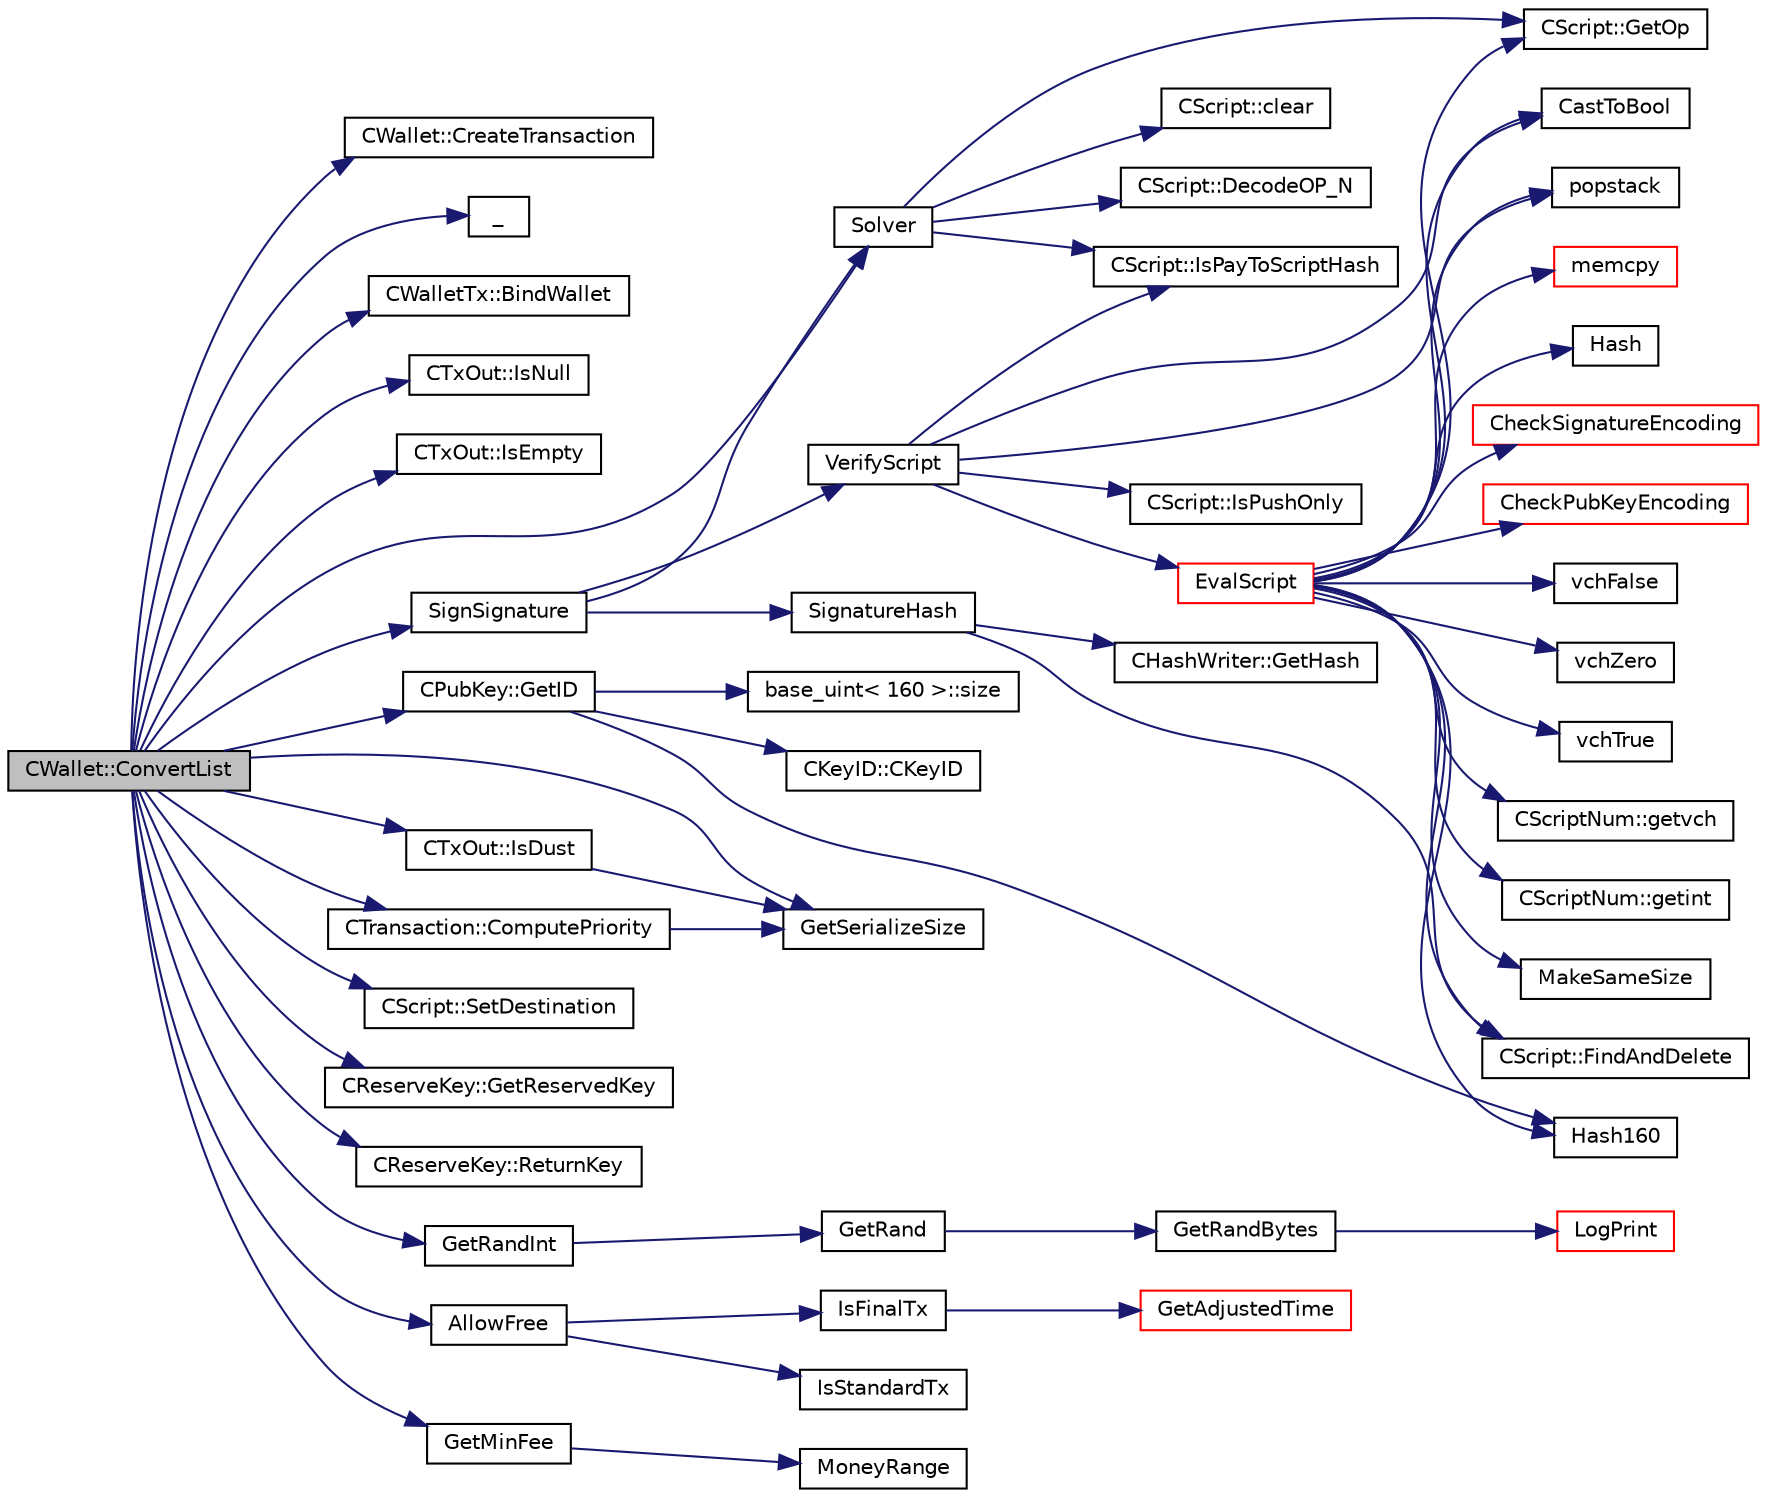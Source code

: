 digraph "CWallet::ConvertList"
{
  edge [fontname="Helvetica",fontsize="10",labelfontname="Helvetica",labelfontsize="10"];
  node [fontname="Helvetica",fontsize="10",shape=record];
  rankdir="LR";
  Node590 [label="CWallet::ConvertList",height=0.2,width=0.4,color="black", fillcolor="grey75", style="filled", fontcolor="black"];
  Node590 -> Node591 [color="midnightblue",fontsize="10",style="solid",fontname="Helvetica"];
  Node591 [label="CWallet::CreateTransaction",height=0.2,width=0.4,color="black", fillcolor="white", style="filled",URL="$d2/de5/class_c_wallet.html#ad4f28aa4693c0d77a902b3b18de73d32"];
  Node590 -> Node592 [color="midnightblue",fontsize="10",style="solid",fontname="Helvetica"];
  Node592 [label="_",height=0.2,width=0.4,color="black", fillcolor="white", style="filled",URL="$d9/d6d/ui__interface_8h.html#aad133bb6103b53cebf03fd01e2f11ba1",tooltip="Translation function: Call Translate signal on UI interface, which returns a boost::optional result..."];
  Node590 -> Node593 [color="midnightblue",fontsize="10",style="solid",fontname="Helvetica"];
  Node593 [label="CWalletTx::BindWallet",height=0.2,width=0.4,color="black", fillcolor="white", style="filled",URL="$d6/d53/class_c_wallet_tx.html#ab0ee7347584bff886dc24b9f63ff023c"];
  Node590 -> Node594 [color="midnightblue",fontsize="10",style="solid",fontname="Helvetica"];
  Node594 [label="CTxOut::IsNull",height=0.2,width=0.4,color="black", fillcolor="white", style="filled",URL="$d2/db7/class_c_tx_out.html#ab92a3c4c95c643f7b3ffd3ffa7cd7055"];
  Node590 -> Node595 [color="midnightblue",fontsize="10",style="solid",fontname="Helvetica"];
  Node595 [label="CTxOut::IsEmpty",height=0.2,width=0.4,color="black", fillcolor="white", style="filled",URL="$d2/db7/class_c_tx_out.html#ae5eab8e2d01f678135b8891645db6b78"];
  Node590 -> Node596 [color="midnightblue",fontsize="10",style="solid",fontname="Helvetica"];
  Node596 [label="Solver",height=0.2,width=0.4,color="black", fillcolor="white", style="filled",URL="$dd/d0f/script_8cpp.html#a6ee6be50bff44464e905680c6fcee6dc"];
  Node596 -> Node597 [color="midnightblue",fontsize="10",style="solid",fontname="Helvetica"];
  Node597 [label="CScript::IsPayToScriptHash",height=0.2,width=0.4,color="black", fillcolor="white", style="filled",URL="$d9/d4b/class_c_script.html#a0c3729c606d318923dc06f95d85a0971"];
  Node596 -> Node598 [color="midnightblue",fontsize="10",style="solid",fontname="Helvetica"];
  Node598 [label="CScript::clear",height=0.2,width=0.4,color="black", fillcolor="white", style="filled",URL="$d9/d4b/class_c_script.html#a7b2baf842621f07c4939408acf63377c"];
  Node596 -> Node599 [color="midnightblue",fontsize="10",style="solid",fontname="Helvetica"];
  Node599 [label="CScript::GetOp",height=0.2,width=0.4,color="black", fillcolor="white", style="filled",URL="$d9/d4b/class_c_script.html#a94635ed93d8d244ec3acfa83f9ecfe5f"];
  Node596 -> Node600 [color="midnightblue",fontsize="10",style="solid",fontname="Helvetica"];
  Node600 [label="CScript::DecodeOP_N",height=0.2,width=0.4,color="black", fillcolor="white", style="filled",URL="$d9/d4b/class_c_script.html#a7f975fca06b3e9a17da8ba23c7647e2e"];
  Node590 -> Node601 [color="midnightblue",fontsize="10",style="solid",fontname="Helvetica"];
  Node601 [label="CTxOut::IsDust",height=0.2,width=0.4,color="black", fillcolor="white", style="filled",URL="$d2/db7/class_c_tx_out.html#aea509406c87cc1495fb1b1d832eff063"];
  Node601 -> Node602 [color="midnightblue",fontsize="10",style="solid",fontname="Helvetica"];
  Node602 [label="GetSerializeSize",height=0.2,width=0.4,color="black", fillcolor="white", style="filled",URL="$df/d9d/serialize_8h.html#a48239e478ae730373d1984fe304ca025"];
  Node590 -> Node603 [color="midnightblue",fontsize="10",style="solid",fontname="Helvetica"];
  Node603 [label="CScript::SetDestination",height=0.2,width=0.4,color="black", fillcolor="white", style="filled",URL="$d9/d4b/class_c_script.html#ad1b5a9077241aa06116040c4f1b7c31e"];
  Node590 -> Node604 [color="midnightblue",fontsize="10",style="solid",fontname="Helvetica"];
  Node604 [label="CReserveKey::GetReservedKey",height=0.2,width=0.4,color="black", fillcolor="white", style="filled",URL="$d3/d65/class_c_reserve_key.html#ad198d2d7a54d315c60805ba1cb0caf7c"];
  Node590 -> Node605 [color="midnightblue",fontsize="10",style="solid",fontname="Helvetica"];
  Node605 [label="CPubKey::GetID",height=0.2,width=0.4,color="black", fillcolor="white", style="filled",URL="$da/d4e/class_c_pub_key.html#a2675f7e6f72eff68e7a5227289feb021"];
  Node605 -> Node606 [color="midnightblue",fontsize="10",style="solid",fontname="Helvetica"];
  Node606 [label="CKeyID::CKeyID",height=0.2,width=0.4,color="black", fillcolor="white", style="filled",URL="$dd/d88/class_c_key_i_d.html#a01dbd3c37820a2ffe89d106c6a7cf53d"];
  Node605 -> Node607 [color="midnightblue",fontsize="10",style="solid",fontname="Helvetica"];
  Node607 [label="Hash160",height=0.2,width=0.4,color="black", fillcolor="white", style="filled",URL="$db/dfb/hash_8h.html#a4490f70ddae16e9e48460a0416a48a6b"];
  Node605 -> Node608 [color="midnightblue",fontsize="10",style="solid",fontname="Helvetica"];
  Node608 [label="base_uint\< 160 \>::size",height=0.2,width=0.4,color="black", fillcolor="white", style="filled",URL="$da/df7/classbase__uint.html#a1f49b034e686269601ea89b0319b8004"];
  Node590 -> Node609 [color="midnightblue",fontsize="10",style="solid",fontname="Helvetica"];
  Node609 [label="CReserveKey::ReturnKey",height=0.2,width=0.4,color="black", fillcolor="white", style="filled",URL="$d3/d65/class_c_reserve_key.html#af7b0a61f8c70c8146e42e82b4e227204"];
  Node590 -> Node610 [color="midnightblue",fontsize="10",style="solid",fontname="Helvetica"];
  Node610 [label="GetRandInt",height=0.2,width=0.4,color="black", fillcolor="white", style="filled",URL="$df/d2d/util_8cpp.html#a0e44e088732172da6662db2d5e37d4b2"];
  Node610 -> Node611 [color="midnightblue",fontsize="10",style="solid",fontname="Helvetica"];
  Node611 [label="GetRand",height=0.2,width=0.4,color="black", fillcolor="white", style="filled",URL="$df/d2d/util_8cpp.html#a27d9149d522b1fa87d84e5e9ca902aef"];
  Node611 -> Node612 [color="midnightblue",fontsize="10",style="solid",fontname="Helvetica"];
  Node612 [label="GetRandBytes",height=0.2,width=0.4,color="black", fillcolor="white", style="filled",URL="$df/d2d/util_8cpp.html#acf52c2aa8213c7b15e26594a2264ed8a"];
  Node612 -> Node613 [color="midnightblue",fontsize="10",style="solid",fontname="Helvetica"];
  Node613 [label="LogPrint",height=0.2,width=0.4,color="red", fillcolor="white", style="filled",URL="$d8/d3c/util_8h.html#aab1f837a2366f424bdc996fdf6352171"];
  Node590 -> Node624 [color="midnightblue",fontsize="10",style="solid",fontname="Helvetica"];
  Node624 [label="SignSignature",height=0.2,width=0.4,color="black", fillcolor="white", style="filled",URL="$dd/d0f/script_8cpp.html#afe79ac620f155184a8ddc4bb90081d2e"];
  Node624 -> Node625 [color="midnightblue",fontsize="10",style="solid",fontname="Helvetica"];
  Node625 [label="SignatureHash",height=0.2,width=0.4,color="black", fillcolor="white", style="filled",URL="$dd/d0f/script_8cpp.html#a4086161bb714485e7e3662d9b0ceed7d"];
  Node625 -> Node626 [color="midnightblue",fontsize="10",style="solid",fontname="Helvetica"];
  Node626 [label="CScript::FindAndDelete",height=0.2,width=0.4,color="black", fillcolor="white", style="filled",URL="$d9/d4b/class_c_script.html#aad6e9f84fe8aa2d27a979f1bc2732463"];
  Node625 -> Node627 [color="midnightblue",fontsize="10",style="solid",fontname="Helvetica"];
  Node627 [label="CHashWriter::GetHash",height=0.2,width=0.4,color="black", fillcolor="white", style="filled",URL="$d2/def/class_c_hash_writer.html#ae94a937211502eabf19477630090093a"];
  Node624 -> Node596 [color="midnightblue",fontsize="10",style="solid",fontname="Helvetica"];
  Node624 -> Node628 [color="midnightblue",fontsize="10",style="solid",fontname="Helvetica"];
  Node628 [label="VerifyScript",height=0.2,width=0.4,color="black", fillcolor="white", style="filled",URL="$dd/d0f/script_8cpp.html#a995f521b6ca4a8bfbd02d4cfe226feb6"];
  Node628 -> Node629 [color="midnightblue",fontsize="10",style="solid",fontname="Helvetica"];
  Node629 [label="EvalScript",height=0.2,width=0.4,color="red", fillcolor="white", style="filled",URL="$dd/d0f/script_8cpp.html#a06faacc17cea79366513c22361475a5a"];
  Node629 -> Node630 [color="midnightblue",fontsize="10",style="solid",fontname="Helvetica"];
  Node630 [label="vchFalse",height=0.2,width=0.4,color="black", fillcolor="white", style="filled",URL="$dd/d0f/script_8cpp.html#a6a72ce5c3d29330e70b69f5964aef752"];
  Node629 -> Node631 [color="midnightblue",fontsize="10",style="solid",fontname="Helvetica"];
  Node631 [label="vchZero",height=0.2,width=0.4,color="black", fillcolor="white", style="filled",URL="$dd/d0f/script_8cpp.html#a53582f03e92e860d973791d31b683cbe"];
  Node629 -> Node632 [color="midnightblue",fontsize="10",style="solid",fontname="Helvetica"];
  Node632 [label="vchTrue",height=0.2,width=0.4,color="black", fillcolor="white", style="filled",URL="$dd/d0f/script_8cpp.html#a498c11ff9400e1e200522482a60114b9"];
  Node629 -> Node599 [color="midnightblue",fontsize="10",style="solid",fontname="Helvetica"];
  Node629 -> Node633 [color="midnightblue",fontsize="10",style="solid",fontname="Helvetica"];
  Node633 [label="CScriptNum::getvch",height=0.2,width=0.4,color="black", fillcolor="white", style="filled",URL="$d8/d95/class_c_script_num.html#af1684eeaa754266aa5bd4fc5f14c6991"];
  Node629 -> Node634 [color="midnightblue",fontsize="10",style="solid",fontname="Helvetica"];
  Node634 [label="CastToBool",height=0.2,width=0.4,color="black", fillcolor="white", style="filled",URL="$dd/d0f/script_8cpp.html#a43bc2157638b796f2e3144963e00db34"];
  Node629 -> Node635 [color="midnightblue",fontsize="10",style="solid",fontname="Helvetica"];
  Node635 [label="popstack",height=0.2,width=0.4,color="black", fillcolor="white", style="filled",URL="$dd/d0f/script_8cpp.html#a8a6c5e60bc410bea032ace92ff6461ee"];
  Node629 -> Node636 [color="midnightblue",fontsize="10",style="solid",fontname="Helvetica"];
  Node636 [label="CScriptNum::getint",height=0.2,width=0.4,color="black", fillcolor="white", style="filled",URL="$d8/d95/class_c_script_num.html#ae205465ff5e3cfef3f2f6d29d3ee250d"];
  Node629 -> Node637 [color="midnightblue",fontsize="10",style="solid",fontname="Helvetica"];
  Node637 [label="MakeSameSize",height=0.2,width=0.4,color="black", fillcolor="white", style="filled",URL="$dd/d0f/script_8cpp.html#aaf7ccd43a5a96642e2eea2f42333ea72"];
  Node629 -> Node607 [color="midnightblue",fontsize="10",style="solid",fontname="Helvetica"];
  Node629 -> Node638 [color="midnightblue",fontsize="10",style="solid",fontname="Helvetica"];
  Node638 [label="memcpy",height=0.2,width=0.4,color="red", fillcolor="white", style="filled",URL="$d5/d9f/glibc__compat_8cpp.html#a0f46826ab0466591e136db24394923cf"];
  Node629 -> Node641 [color="midnightblue",fontsize="10",style="solid",fontname="Helvetica"];
  Node641 [label="Hash",height=0.2,width=0.4,color="black", fillcolor="white", style="filled",URL="$db/dfb/hash_8h.html#ab3f6c437460137530d86e09c2c102e99"];
  Node629 -> Node626 [color="midnightblue",fontsize="10",style="solid",fontname="Helvetica"];
  Node629 -> Node642 [color="midnightblue",fontsize="10",style="solid",fontname="Helvetica"];
  Node642 [label="CheckSignatureEncoding",height=0.2,width=0.4,color="red", fillcolor="white", style="filled",URL="$dd/d0f/script_8cpp.html#a12d14b6b219e70fe8e9a34cf6ea29c7c"];
  Node629 -> Node657 [color="midnightblue",fontsize="10",style="solid",fontname="Helvetica"];
  Node657 [label="CheckPubKeyEncoding",height=0.2,width=0.4,color="red", fillcolor="white", style="filled",URL="$dd/d0f/script_8cpp.html#aec208a0fbaa42e181985417445545e4d"];
  Node628 -> Node634 [color="midnightblue",fontsize="10",style="solid",fontname="Helvetica"];
  Node628 -> Node597 [color="midnightblue",fontsize="10",style="solid",fontname="Helvetica"];
  Node628 -> Node684 [color="midnightblue",fontsize="10",style="solid",fontname="Helvetica"];
  Node684 [label="CScript::IsPushOnly",height=0.2,width=0.4,color="black", fillcolor="white", style="filled",URL="$d9/d4b/class_c_script.html#a804771eeafb1039672515eabbc823274"];
  Node628 -> Node635 [color="midnightblue",fontsize="10",style="solid",fontname="Helvetica"];
  Node590 -> Node602 [color="midnightblue",fontsize="10",style="solid",fontname="Helvetica"];
  Node590 -> Node685 [color="midnightblue",fontsize="10",style="solid",fontname="Helvetica"];
  Node685 [label="CTransaction::ComputePriority",height=0.2,width=0.4,color="black", fillcolor="white", style="filled",URL="$df/d43/class_c_transaction.html#adccb264c374e4ad57e699947540256f8"];
  Node685 -> Node602 [color="midnightblue",fontsize="10",style="solid",fontname="Helvetica"];
  Node590 -> Node686 [color="midnightblue",fontsize="10",style="solid",fontname="Helvetica"];
  Node686 [label="AllowFree",height=0.2,width=0.4,color="black", fillcolor="white", style="filled",URL="$d4/dbf/main_8h.html#ae6c67bac023a01f1ae29b7f2f4505bba"];
  Node686 -> Node687 [color="midnightblue",fontsize="10",style="solid",fontname="Helvetica"];
  Node687 [label="IsStandardTx",height=0.2,width=0.4,color="black", fillcolor="white", style="filled",URL="$d4/dbf/main_8h.html#a74832d5d658916e73adb139fd60e2354",tooltip="Check for standard transaction types. "];
  Node686 -> Node688 [color="midnightblue",fontsize="10",style="solid",fontname="Helvetica"];
  Node688 [label="IsFinalTx",height=0.2,width=0.4,color="black", fillcolor="white", style="filled",URL="$d4/dbf/main_8h.html#aa7ca31ac11bff224c6b0ac27fccce7b5"];
  Node688 -> Node689 [color="midnightblue",fontsize="10",style="solid",fontname="Helvetica"];
  Node689 [label="GetAdjustedTime",height=0.2,width=0.4,color="red", fillcolor="white", style="filled",URL="$df/d2d/util_8cpp.html#a09f81b9c7650f898cf3cf305b87547e6"];
  Node590 -> Node691 [color="midnightblue",fontsize="10",style="solid",fontname="Helvetica"];
  Node691 [label="GetMinFee",height=0.2,width=0.4,color="black", fillcolor="white", style="filled",URL="$df/d0a/main_8cpp.html#a95215e52b78d3270b416dc7b83a306fe"];
  Node691 -> Node692 [color="midnightblue",fontsize="10",style="solid",fontname="Helvetica"];
  Node692 [label="MoneyRange",height=0.2,width=0.4,color="black", fillcolor="white", style="filled",URL="$dd/d2f/amount_8h.html#a12db56a9a1c931941f0943ecbb278aae"];
}
